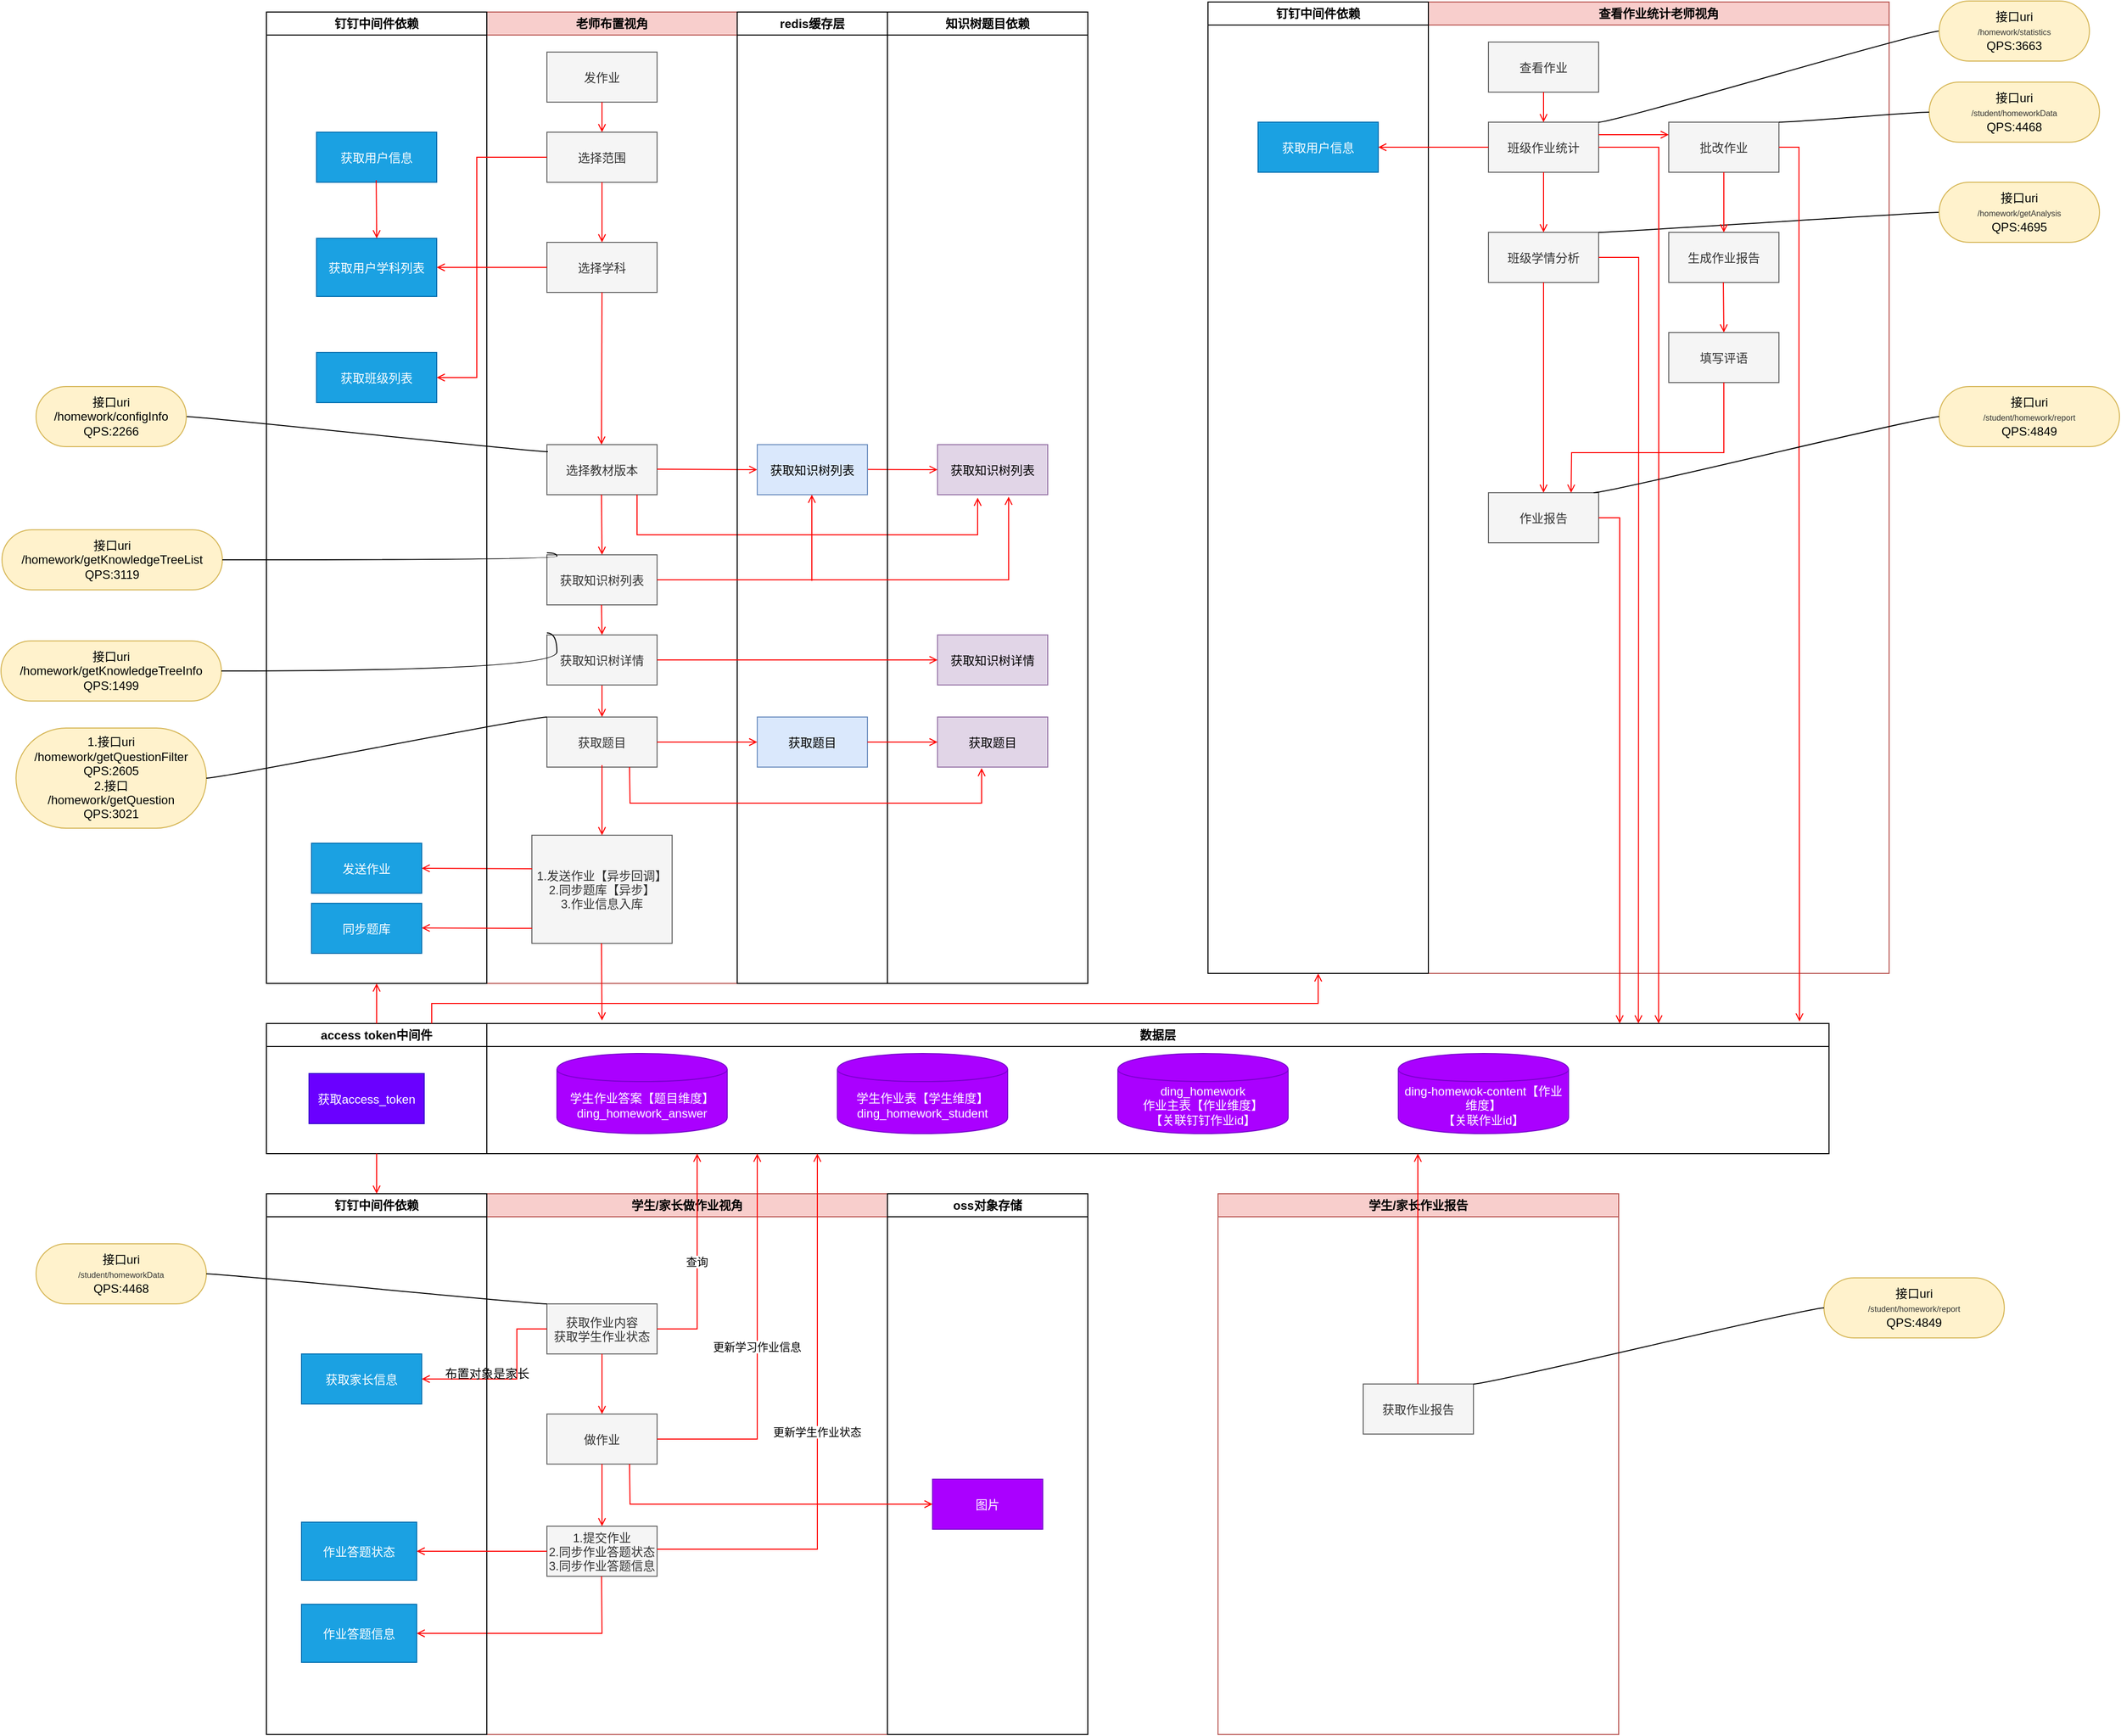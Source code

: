 <mxfile version="13.1.0" type="github">
  <diagram name="Page-1" id="e7e014a7-5840-1c2e-5031-d8a46d1fe8dd">
    <mxGraphModel dx="2403" dy="522" grid="1" gridSize="10" guides="1" tooltips="1" connect="1" arrows="1" fold="1" page="1" pageScale="1" pageWidth="1169" pageHeight="826" background="#ffffff" math="0" shadow="0">
      <root>
        <mxCell id="0" />
        <mxCell id="1" parent="0" />
        <mxCell id="2" value="老师布置视角" style="swimlane;whiteSpace=wrap;fillColor=#f8cecc;strokeColor=#b85450;" parent="1" vertex="1">
          <mxGeometry x="420" y="170" width="250" height="970" as="geometry">
            <mxRectangle x="630" y="128" width="80" height="23" as="alternateBounds" />
          </mxGeometry>
        </mxCell>
        <mxCell id="7" value="发作业" style="fillColor=#f5f5f5;strokeColor=#666666;fontColor=#333333;" parent="2" vertex="1">
          <mxGeometry x="60" y="40" width="110" height="50" as="geometry" />
        </mxCell>
        <mxCell id="8" value="选择范围" style="fillColor=#f5f5f5;strokeColor=#666666;fontColor=#333333;" parent="2" vertex="1">
          <mxGeometry x="60" y="120" width="110" height="50" as="geometry" />
        </mxCell>
        <mxCell id="9" value="" style="endArrow=open;strokeColor=#FF0000;endFill=1;rounded=0" parent="2" source="7" edge="1">
          <mxGeometry relative="1" as="geometry">
            <mxPoint x="115" y="120" as="targetPoint" />
          </mxGeometry>
        </mxCell>
        <mxCell id="10" value="选择学科" style="fillColor=#f5f5f5;strokeColor=#666666;fontColor=#333333;" parent="2" vertex="1">
          <mxGeometry x="60" y="230" width="110" height="50" as="geometry" />
        </mxCell>
        <mxCell id="11" value="" style="endArrow=open;strokeColor=#FF0000;endFill=1;rounded=0" parent="2" source="8" target="10" edge="1">
          <mxGeometry relative="1" as="geometry" />
        </mxCell>
        <mxCell id="TUafEwfIU1hCBpsNXQoA-45" value="选择教材版本" style="fillColor=#f5f5f5;strokeColor=#666666;fontColor=#333333;" parent="2" vertex="1">
          <mxGeometry x="60" y="432" width="110" height="50" as="geometry" />
        </mxCell>
        <mxCell id="TUafEwfIU1hCBpsNXQoA-59" value="" style="endArrow=open;strokeColor=#FF0000;endFill=1;rounded=0;entryX=0;entryY=0.5;entryDx=0;entryDy=0;" parent="2" target="TUafEwfIU1hCBpsNXQoA-81" edge="1">
          <mxGeometry relative="1" as="geometry">
            <mxPoint x="170" y="456.5" as="sourcePoint" />
            <mxPoint x="340" y="457" as="targetPoint" />
          </mxGeometry>
        </mxCell>
        <mxCell id="TUafEwfIU1hCBpsNXQoA-105" value="" style="endArrow=open;strokeColor=#FF0000;endFill=1;rounded=0;entryX=0.364;entryY=1.06;entryDx=0;entryDy=0;entryPerimeter=0;" parent="2" target="TUafEwfIU1hCBpsNXQoA-99" edge="1">
          <mxGeometry relative="1" as="geometry">
            <mxPoint x="150" y="482" as="sourcePoint" />
            <mxPoint x="710" y="522" as="targetPoint" />
            <Array as="points">
              <mxPoint x="150" y="522" />
              <mxPoint x="490" y="522" />
            </Array>
          </mxGeometry>
        </mxCell>
        <mxCell id="TUafEwfIU1hCBpsNXQoA-109" value="" style="endArrow=open;strokeColor=#FF0000;endFill=1;rounded=0;exitX=0.5;exitY=1;exitDx=0;exitDy=0;" parent="2" source="10" edge="1">
          <mxGeometry relative="1" as="geometry">
            <mxPoint x="115" y="380" as="sourcePoint" />
            <mxPoint x="114.5" y="432" as="targetPoint" />
          </mxGeometry>
        </mxCell>
        <mxCell id="TUafEwfIU1hCBpsNXQoA-111" value="" style="endArrow=open;strokeColor=#FF0000;endFill=1;rounded=0;entryX=0.5;entryY=0;entryDx=0;entryDy=0;" parent="2" target="TUafEwfIU1hCBpsNXQoA-112" edge="1">
          <mxGeometry relative="1" as="geometry">
            <mxPoint x="114.5" y="482" as="sourcePoint" />
            <mxPoint x="115" y="537" as="targetPoint" />
          </mxGeometry>
        </mxCell>
        <mxCell id="TUafEwfIU1hCBpsNXQoA-112" value="获取知识树列表" style="fillColor=#f5f5f5;strokeColor=#666666;fontColor=#333333;" parent="2" vertex="1">
          <mxGeometry x="60" y="542" width="110" height="50" as="geometry" />
        </mxCell>
        <mxCell id="TUafEwfIU1hCBpsNXQoA-115" value="" style="endArrow=open;strokeColor=#FF0000;endFill=1;rounded=0;entryX=0.5;entryY=0;entryDx=0;entryDy=0;exitX=0.5;exitY=1;exitDx=0;exitDy=0;" parent="2" source="TUafEwfIU1hCBpsNXQoA-137" target="TUafEwfIU1hCBpsNXQoA-116" edge="1">
          <mxGeometry relative="1" as="geometry">
            <mxPoint x="115" y="682" as="sourcePoint" />
            <mxPoint x="115" y="647" as="targetPoint" />
          </mxGeometry>
        </mxCell>
        <mxCell id="TUafEwfIU1hCBpsNXQoA-116" value="获取题目" style="fillColor=#f5f5f5;strokeColor=#666666;fontColor=#333333;" parent="2" vertex="1">
          <mxGeometry x="60" y="704" width="110" height="50" as="geometry" />
        </mxCell>
        <mxCell id="TUafEwfIU1hCBpsNXQoA-125" value="1.发送作业【异步回调】&#xa;2.同步题库【异步】&#xa;3.作业信息入库" style="fillColor=#f5f5f5;strokeColor=#666666;fontColor=#333333;" parent="2" vertex="1">
          <mxGeometry x="45" y="822" width="140" height="108" as="geometry" />
        </mxCell>
        <mxCell id="TUafEwfIU1hCBpsNXQoA-126" value="" style="endArrow=open;strokeColor=#FF0000;endFill=1;rounded=0;entryX=0.5;entryY=0;entryDx=0;entryDy=0;" parent="2" target="TUafEwfIU1hCBpsNXQoA-125" edge="1">
          <mxGeometry relative="1" as="geometry">
            <mxPoint x="115" y="752" as="sourcePoint" />
            <mxPoint x="115" y="762" as="targetPoint" />
          </mxGeometry>
        </mxCell>
        <mxCell id="TUafEwfIU1hCBpsNXQoA-137" value="获取知识树详情" style="fillColor=#f5f5f5;strokeColor=#666666;fontColor=#333333;" parent="2" vertex="1">
          <mxGeometry x="60" y="622" width="110" height="50" as="geometry" />
        </mxCell>
        <mxCell id="TUafEwfIU1hCBpsNXQoA-138" value="" style="endArrow=open;strokeColor=#FF0000;endFill=1;rounded=0;" parent="2" edge="1">
          <mxGeometry relative="1" as="geometry">
            <mxPoint x="114.5" y="592" as="sourcePoint" />
            <mxPoint x="115" y="622" as="targetPoint" />
          </mxGeometry>
        </mxCell>
        <mxCell id="TUafEwfIU1hCBpsNXQoA-155" value="" style="endArrow=open;strokeColor=#FF0000;endFill=1;rounded=0;" parent="2" edge="1">
          <mxGeometry relative="1" as="geometry">
            <mxPoint x="114.5" y="930" as="sourcePoint" />
            <mxPoint x="115" y="1007" as="targetPoint" />
          </mxGeometry>
        </mxCell>
        <mxCell id="TUafEwfIU1hCBpsNXQoA-52" value="知识树题目依赖" style="swimlane;whiteSpace=wrap" parent="1" vertex="1">
          <mxGeometry x="820" y="170" width="200" height="970" as="geometry" />
        </mxCell>
        <mxCell id="TUafEwfIU1hCBpsNXQoA-99" value="获取知识树列表" style="fillColor=#e1d5e7;strokeColor=#9673a6;" parent="TUafEwfIU1hCBpsNXQoA-52" vertex="1">
          <mxGeometry x="50" y="432" width="110" height="50" as="geometry" />
        </mxCell>
        <mxCell id="TUafEwfIU1hCBpsNXQoA-100" value="" style="endArrow=open;strokeColor=#FF0000;endFill=1;rounded=0" parent="TUafEwfIU1hCBpsNXQoA-52" edge="1">
          <mxGeometry relative="1" as="geometry">
            <mxPoint x="-80" y="456.5" as="sourcePoint" />
            <mxPoint x="50" y="457" as="targetPoint" />
          </mxGeometry>
        </mxCell>
        <mxCell id="TUafEwfIU1hCBpsNXQoA-120" value="获取题目" style="fillColor=#e1d5e7;strokeColor=#9673a6;" parent="TUafEwfIU1hCBpsNXQoA-52" vertex="1">
          <mxGeometry x="50" y="704" width="110" height="50" as="geometry" />
        </mxCell>
        <mxCell id="TUafEwfIU1hCBpsNXQoA-134" value="获取知识树详情" style="fillColor=#e1d5e7;strokeColor=#9673a6;" parent="TUafEwfIU1hCBpsNXQoA-52" vertex="1">
          <mxGeometry x="50" y="622" width="110" height="50" as="geometry" />
        </mxCell>
        <mxCell id="TUafEwfIU1hCBpsNXQoA-71" value="redis缓存层" style="swimlane;whiteSpace=wrap" parent="1" vertex="1">
          <mxGeometry x="670" y="170" width="150" height="970" as="geometry">
            <mxRectangle x="630" y="128" width="80" height="23" as="alternateBounds" />
          </mxGeometry>
        </mxCell>
        <mxCell id="TUafEwfIU1hCBpsNXQoA-81" value="获取知识树列表" style="fillColor=#dae8fc;strokeColor=#6c8ebf;" parent="TUafEwfIU1hCBpsNXQoA-71" vertex="1">
          <mxGeometry x="20" y="432" width="110" height="50" as="geometry" />
        </mxCell>
        <mxCell id="TUafEwfIU1hCBpsNXQoA-118" value="获取题目" style="fillColor=#dae8fc;strokeColor=#6c8ebf;" parent="TUafEwfIU1hCBpsNXQoA-71" vertex="1">
          <mxGeometry x="20" y="704" width="110" height="50" as="geometry" />
        </mxCell>
        <mxCell id="TUafEwfIU1hCBpsNXQoA-114" value="" style="endArrow=open;strokeColor=#FF0000;endFill=1;rounded=0;" parent="TUafEwfIU1hCBpsNXQoA-71" edge="1">
          <mxGeometry relative="1" as="geometry">
            <mxPoint x="74.5" y="568" as="sourcePoint" />
            <mxPoint x="74.5" y="482" as="targetPoint" />
          </mxGeometry>
        </mxCell>
        <mxCell id="TUafEwfIU1hCBpsNXQoA-160" value="" style="endArrow=open;strokeColor=#FF0000;endFill=1;rounded=0;exitX=1;exitY=0.5;exitDx=0;exitDy=0;" parent="TUafEwfIU1hCBpsNXQoA-71" source="TUafEwfIU1hCBpsNXQoA-118" edge="1">
          <mxGeometry relative="1" as="geometry">
            <mxPoint x="150" y="728.5" as="sourcePoint" />
            <mxPoint x="200" y="729" as="targetPoint" />
          </mxGeometry>
        </mxCell>
        <mxCell id="TUafEwfIU1hCBpsNXQoA-113" value="" style="endArrow=open;strokeColor=#FF0000;endFill=1;rounded=0;entryX=0.645;entryY=1.04;entryDx=0;entryDy=0;entryPerimeter=0;exitX=1;exitY=0.5;exitDx=0;exitDy=0;" parent="1" source="TUafEwfIU1hCBpsNXQoA-112" target="TUafEwfIU1hCBpsNXQoA-99" edge="1">
          <mxGeometry relative="1" as="geometry">
            <mxPoint x="590" y="714.5" as="sourcePoint" />
            <mxPoint x="1140" y="715" as="targetPoint" />
            <Array as="points">
              <mxPoint x="941" y="737" />
            </Array>
          </mxGeometry>
        </mxCell>
        <mxCell id="TUafEwfIU1hCBpsNXQoA-119" value="" style="endArrow=open;strokeColor=#FF0000;endFill=1;rounded=0;exitX=1;exitY=0.5;exitDx=0;exitDy=0;entryX=0;entryY=0.5;entryDx=0;entryDy=0;" parent="1" source="TUafEwfIU1hCBpsNXQoA-116" target="TUafEwfIU1hCBpsNXQoA-118" edge="1">
          <mxGeometry relative="1" as="geometry">
            <mxPoint x="544.5" y="832" as="sourcePoint" />
            <mxPoint x="690" y="907" as="targetPoint" />
          </mxGeometry>
        </mxCell>
        <mxCell id="TUafEwfIU1hCBpsNXQoA-124" value="" style="endArrow=open;strokeColor=#FF0000;endFill=1;rounded=0;entryX=0.4;entryY=1.02;entryDx=0;entryDy=0;exitX=0.75;exitY=1;exitDx=0;exitDy=0;entryPerimeter=0;" parent="1" source="TUafEwfIU1hCBpsNXQoA-116" target="TUafEwfIU1hCBpsNXQoA-120" edge="1">
          <mxGeometry relative="1" as="geometry">
            <mxPoint x="500" y="930" as="sourcePoint" />
            <mxPoint x="1110" y="932" as="targetPoint" />
            <Array as="points">
              <mxPoint x="563" y="960" />
              <mxPoint x="914" y="960" />
            </Array>
          </mxGeometry>
        </mxCell>
        <mxCell id="4" value="数据层" style="swimlane;whiteSpace=wrap" parent="1" vertex="1">
          <mxGeometry x="420" y="1180" width="1340" height="130" as="geometry" />
        </mxCell>
        <mxCell id="nnEo4khhv8blm6jzWifw-66" value="&lt;span style=&quot;color: rgb(255 , 255 , 255)&quot;&gt;学生作业答案【题目维度】&lt;/span&gt;&lt;br style=&quot;padding: 0px ; margin: 0px ; color: rgb(255 , 255 , 255)&quot;&gt;&lt;span style=&quot;color: rgb(255 , 255 , 255)&quot;&gt;ding_homework_answer&lt;/span&gt;" style="shape=cylinder;whiteSpace=wrap;html=1;boundedLbl=1;backgroundOutline=1;fillColor=#aa00ff;strokeColor=#7700CC;fontColor=#ffffff;" vertex="1" parent="4">
          <mxGeometry x="70" y="30" width="170" height="80" as="geometry" />
        </mxCell>
        <mxCell id="nnEo4khhv8blm6jzWifw-71" value="学生作业表【学生维度】&lt;br style=&quot;padding: 0px ; margin: 0px&quot;&gt;ding_homework_student" style="shape=cylinder;whiteSpace=wrap;html=1;boundedLbl=1;backgroundOutline=1;fillColor=#aa00ff;strokeColor=#7700CC;fontColor=#ffffff;" vertex="1" parent="4">
          <mxGeometry x="350" y="30" width="170" height="80" as="geometry" />
        </mxCell>
        <mxCell id="nnEo4khhv8blm6jzWifw-72" value="ding_homework&lt;br style=&quot;padding: 0px ; margin: 0px&quot;&gt;作业主表【作业维度】&lt;br style=&quot;padding: 0px ; margin: 0px&quot;&gt;【关联钉钉作业id】" style="shape=cylinder;whiteSpace=wrap;html=1;boundedLbl=1;backgroundOutline=1;fillColor=#aa00ff;strokeColor=#7700CC;fontColor=#ffffff;" vertex="1" parent="4">
          <mxGeometry x="630" y="30" width="170" height="80" as="geometry" />
        </mxCell>
        <mxCell id="nnEo4khhv8blm6jzWifw-73" value="ding-homewok-content【作业维度】&lt;br style=&quot;padding: 0px ; margin: 0px&quot;&gt;【关联作业id】" style="shape=cylinder;whiteSpace=wrap;html=1;boundedLbl=1;backgroundOutline=1;fillColor=#aa00ff;strokeColor=#7700CC;fontColor=#ffffff;" vertex="1" parent="4">
          <mxGeometry x="910" y="30" width="170" height="80" as="geometry" />
        </mxCell>
        <mxCell id="TUafEwfIU1hCBpsNXQoA-135" value="" style="endArrow=open;strokeColor=#FF0000;endFill=1;rounded=0;entryX=0;entryY=0.5;entryDx=0;entryDy=0;exitX=1;exitY=0.5;exitDx=0;exitDy=0;" parent="1" source="TUafEwfIU1hCBpsNXQoA-137" target="TUafEwfIU1hCBpsNXQoA-134" edge="1">
          <mxGeometry relative="1" as="geometry">
            <mxPoint x="600" y="825" as="sourcePoint" />
            <mxPoint x="710" y="825" as="targetPoint" />
          </mxGeometry>
        </mxCell>
        <mxCell id="TUafEwfIU1hCBpsNXQoA-175" value="" style="endArrow=open;strokeColor=#FF0000;endFill=1;rounded=0;exitX=0.002;exitY=0.31;exitDx=0;exitDy=0;exitPerimeter=0;" parent="1" source="TUafEwfIU1hCBpsNXQoA-125" edge="1">
          <mxGeometry relative="1" as="geometry">
            <mxPoint x="460" y="1030" as="sourcePoint" />
            <mxPoint x="355" y="1025" as="targetPoint" />
          </mxGeometry>
        </mxCell>
        <mxCell id="3" value="钉钉中间件依赖" style="swimlane;whiteSpace=wrap" parent="1" vertex="1">
          <mxGeometry x="200" y="170" width="220" height="970" as="geometry" />
        </mxCell>
        <mxCell id="16" value="获取用户信息" style="fillColor=#1ba1e2;strokeColor=#006EAF;fontColor=#ffffff;" parent="3" vertex="1">
          <mxGeometry x="50" y="120" width="120" height="50" as="geometry" />
        </mxCell>
        <mxCell id="TUafEwfIU1hCBpsNXQoA-128" value="发送作业" style="fillColor=#1ba1e2;strokeColor=#006EAF;fontColor=#ffffff;" parent="3" vertex="1">
          <mxGeometry x="45" y="830" width="110" height="50" as="geometry" />
        </mxCell>
        <mxCell id="TUafEwfIU1hCBpsNXQoA-130" value="同步题库" style="fillColor=#1ba1e2;strokeColor=#006EAF;fontColor=#ffffff;" parent="3" vertex="1">
          <mxGeometry x="45" y="890" width="110" height="50" as="geometry" />
        </mxCell>
        <mxCell id="TUafEwfIU1hCBpsNXQoA-169" value="获取用户学科列表" style="fillColor=#1ba1e2;strokeColor=#006EAF;fontColor=#ffffff;" parent="3" vertex="1">
          <mxGeometry x="50" y="226" width="120" height="58" as="geometry" />
        </mxCell>
        <mxCell id="TUafEwfIU1hCBpsNXQoA-172" value="" style="endArrow=open;strokeColor=#FF0000;endFill=1;rounded=0" parent="3" edge="1">
          <mxGeometry relative="1" as="geometry">
            <mxPoint x="109.581" y="168" as="sourcePoint" />
            <mxPoint x="110.08" y="226" as="targetPoint" />
          </mxGeometry>
        </mxCell>
        <mxCell id="TUafEwfIU1hCBpsNXQoA-258" value="" style="endArrow=open;strokeColor=#FF0000;endFill=1;rounded=0;exitX=0.002;exitY=0.31;exitDx=0;exitDy=0;exitPerimeter=0;" parent="3" edge="1">
          <mxGeometry relative="1" as="geometry">
            <mxPoint x="265.28" y="915.06" as="sourcePoint" />
            <mxPoint x="155" y="914.58" as="targetPoint" />
          </mxGeometry>
        </mxCell>
        <mxCell id="TUafEwfIU1hCBpsNXQoA-188" value="学生/家长做作业视角" style="swimlane;whiteSpace=wrap;fillColor=#f8cecc;strokeColor=#b85450;" parent="1" vertex="1">
          <mxGeometry x="420" y="1350" width="400" height="540" as="geometry">
            <mxRectangle x="630" y="128" width="80" height="23" as="alternateBounds" />
          </mxGeometry>
        </mxCell>
        <mxCell id="TUafEwfIU1hCBpsNXQoA-191" value="获取作业内容&#xa;获取学生作业状态" style="fillColor=#f5f5f5;strokeColor=#666666;fontColor=#333333;" parent="TUafEwfIU1hCBpsNXQoA-188" vertex="1">
          <mxGeometry x="60" y="110" width="110" height="50" as="geometry" />
        </mxCell>
        <mxCell id="TUafEwfIU1hCBpsNXQoA-192" value="做作业" style="fillColor=#f5f5f5;strokeColor=#666666;fontColor=#333333;" parent="TUafEwfIU1hCBpsNXQoA-188" vertex="1">
          <mxGeometry x="60" y="220" width="110" height="50" as="geometry" />
        </mxCell>
        <mxCell id="TUafEwfIU1hCBpsNXQoA-193" value="" style="endArrow=open;strokeColor=#FF0000;endFill=1;rounded=0" parent="TUafEwfIU1hCBpsNXQoA-188" source="TUafEwfIU1hCBpsNXQoA-191" target="TUafEwfIU1hCBpsNXQoA-192" edge="1">
          <mxGeometry relative="1" as="geometry" />
        </mxCell>
        <mxCell id="TUafEwfIU1hCBpsNXQoA-194" value="1.提交作业&#xa;2.同步作业答题状态&#xa;3.同步作业答题信息" style="fillColor=#f5f5f5;strokeColor=#666666;fontColor=#333333;" parent="TUafEwfIU1hCBpsNXQoA-188" vertex="1">
          <mxGeometry x="60" y="332" width="110" height="50" as="geometry" />
        </mxCell>
        <mxCell id="TUafEwfIU1hCBpsNXQoA-195" value="" style="endArrow=open;strokeColor=#FF0000;endFill=1;rounded=0" parent="TUafEwfIU1hCBpsNXQoA-188" source="TUafEwfIU1hCBpsNXQoA-192" target="TUafEwfIU1hCBpsNXQoA-194" edge="1">
          <mxGeometry relative="1" as="geometry" />
        </mxCell>
        <mxCell id="TUafEwfIU1hCBpsNXQoA-242" value="查询" style="endArrow=open;strokeColor=#FF0000;endFill=1;rounded=0;exitX=1;exitY=0.5;exitDx=0;exitDy=0;" parent="TUafEwfIU1hCBpsNXQoA-188" source="TUafEwfIU1hCBpsNXQoA-191" edge="1">
          <mxGeometry relative="1" as="geometry">
            <mxPoint x="170" y="244.5" as="sourcePoint" />
            <mxPoint x="210" y="-40" as="targetPoint" />
            <Array as="points">
              <mxPoint x="210" y="135" />
            </Array>
          </mxGeometry>
        </mxCell>
        <mxCell id="TUafEwfIU1hCBpsNXQoA-245" value="更新学习作业信息" style="endArrow=open;strokeColor=#FF0000;endFill=1;rounded=0;exitX=1;exitY=0.5;exitDx=0;exitDy=0;" parent="TUafEwfIU1hCBpsNXQoA-188" edge="1">
          <mxGeometry relative="1" as="geometry">
            <mxPoint x="170" y="245" as="sourcePoint" />
            <mxPoint x="270" y="-40" as="targetPoint" />
            <Array as="points">
              <mxPoint x="270" y="245" />
            </Array>
          </mxGeometry>
        </mxCell>
        <mxCell id="TUafEwfIU1hCBpsNXQoA-246" value="更新学生作业状态" style="endArrow=open;strokeColor=#FF0000;endFill=1;rounded=0;exitX=1;exitY=0.5;exitDx=0;exitDy=0;" parent="TUafEwfIU1hCBpsNXQoA-188" edge="1">
          <mxGeometry relative="1" as="geometry">
            <mxPoint x="170" y="355" as="sourcePoint" />
            <mxPoint x="330" y="-40" as="targetPoint" />
            <Array as="points">
              <mxPoint x="330" y="355" />
            </Array>
          </mxGeometry>
        </mxCell>
        <mxCell id="TUafEwfIU1hCBpsNXQoA-252" value="" style="endArrow=open;strokeColor=#FF0000;endFill=1;rounded=0;entryX=1;entryY=0.5;entryDx=0;entryDy=0;" parent="TUafEwfIU1hCBpsNXQoA-188" target="TUafEwfIU1hCBpsNXQoA-251" edge="1">
          <mxGeometry relative="1" as="geometry">
            <mxPoint x="114.58" y="382" as="sourcePoint" />
            <mxPoint x="114.58" y="444" as="targetPoint" />
            <Array as="points">
              <mxPoint x="115" y="439" />
            </Array>
          </mxGeometry>
        </mxCell>
        <mxCell id="TUafEwfIU1hCBpsNXQoA-209" value="oss对象存储" style="swimlane;whiteSpace=wrap" parent="1" vertex="1">
          <mxGeometry x="820" y="1350" width="200" height="540" as="geometry" />
        </mxCell>
        <mxCell id="TUafEwfIU1hCBpsNXQoA-247" value="图片" style="fillColor=#aa00ff;strokeColor=#7700CC;fontColor=#ffffff;" parent="TUafEwfIU1hCBpsNXQoA-209" vertex="1">
          <mxGeometry x="45" y="285" width="110" height="50" as="geometry" />
        </mxCell>
        <mxCell id="TUafEwfIU1hCBpsNXQoA-219" value="access token中间件" style="swimlane;whiteSpace=wrap" parent="1" vertex="1">
          <mxGeometry x="200" y="1180" width="220" height="130" as="geometry">
            <mxRectangle x="630" y="128" width="80" height="23" as="alternateBounds" />
          </mxGeometry>
        </mxCell>
        <mxCell id="TUafEwfIU1hCBpsNXQoA-238" value="获取access_token" style="fillColor=#6a00ff;strokeColor=#3700CC;fontColor=#ffffff;" parent="TUafEwfIU1hCBpsNXQoA-219" vertex="1">
          <mxGeometry x="42.5" y="50" width="115" height="50" as="geometry" />
        </mxCell>
        <mxCell id="TUafEwfIU1hCBpsNXQoA-227" value="钉钉中间件依赖" style="swimlane;whiteSpace=wrap" parent="1" vertex="1">
          <mxGeometry x="200" y="1350" width="220" height="540" as="geometry" />
        </mxCell>
        <mxCell id="TUafEwfIU1hCBpsNXQoA-229" value="获取家长信息" style="fillColor=#1ba1e2;strokeColor=#006EAF;fontColor=#ffffff;" parent="TUafEwfIU1hCBpsNXQoA-227" vertex="1">
          <mxGeometry x="35" y="160" width="120" height="50" as="geometry" />
        </mxCell>
        <mxCell id="TUafEwfIU1hCBpsNXQoA-234" value="作业答题状态" style="fillColor=#1ba1e2;strokeColor=#006EAF;fontColor=#ffffff;" parent="TUafEwfIU1hCBpsNXQoA-227" vertex="1">
          <mxGeometry x="35" y="328" width="115" height="58" as="geometry" />
        </mxCell>
        <mxCell id="TUafEwfIU1hCBpsNXQoA-251" value="作业答题信息" style="fillColor=#1ba1e2;strokeColor=#006EAF;fontColor=#ffffff;" parent="TUafEwfIU1hCBpsNXQoA-227" vertex="1">
          <mxGeometry x="35" y="410" width="115" height="58" as="geometry" />
        </mxCell>
        <mxCell id="TUafEwfIU1hCBpsNXQoA-243" value="" style="endArrow=open;strokeColor=#FF0000;endFill=1;rounded=0;entryX=1;entryY=0.5;entryDx=0;entryDy=0;exitX=0;exitY=0.5;exitDx=0;exitDy=0;" parent="1" source="TUafEwfIU1hCBpsNXQoA-191" target="TUafEwfIU1hCBpsNXQoA-229" edge="1">
          <mxGeometry relative="1" as="geometry">
            <mxPoint x="450" y="1490" as="sourcePoint" />
            <mxPoint x="255" y="1640" as="targetPoint" />
            <Array as="points">
              <mxPoint x="450" y="1485" />
              <mxPoint x="450" y="1535" />
              <mxPoint x="380" y="1535" />
            </Array>
          </mxGeometry>
        </mxCell>
        <mxCell id="TUafEwfIU1hCBpsNXQoA-248" value="" style="endArrow=open;strokeColor=#FF0000;endFill=1;rounded=0;entryX=0;entryY=0.5;entryDx=0;entryDy=0;exitX=0.75;exitY=1;exitDx=0;exitDy=0;" parent="1" source="TUafEwfIU1hCBpsNXQoA-192" target="TUafEwfIU1hCBpsNXQoA-247" edge="1">
          <mxGeometry relative="1" as="geometry">
            <mxPoint x="590" y="1650" as="sourcePoint" />
            <mxPoint x="545" y="1580" as="targetPoint" />
            <Array as="points">
              <mxPoint x="563" y="1660" />
            </Array>
          </mxGeometry>
        </mxCell>
        <mxCell id="TUafEwfIU1hCBpsNXQoA-250" value="" style="endArrow=open;strokeColor=#FF0000;endFill=1;rounded=0;exitX=0;exitY=0.5;exitDx=0;exitDy=0;entryX=1;entryY=0.5;entryDx=0;entryDy=0;" parent="1" source="TUafEwfIU1hCBpsNXQoA-194" target="TUafEwfIU1hCBpsNXQoA-234" edge="1">
          <mxGeometry relative="1" as="geometry">
            <mxPoint x="545" y="1630" as="sourcePoint" />
            <mxPoint x="330" y="1707" as="targetPoint" />
          </mxGeometry>
        </mxCell>
        <mxCell id="TUafEwfIU1hCBpsNXQoA-244" value="布置对象是家长" style="text;html=1;align=center;verticalAlign=middle;resizable=0;points=[];autosize=1;" parent="1" vertex="1">
          <mxGeometry x="370" y="1520" width="100" height="20" as="geometry" />
        </mxCell>
        <mxCell id="TUafEwfIU1hCBpsNXQoA-257" value="" style="endArrow=open;strokeColor=#FF0000;endFill=1;rounded=0;exitX=0;exitY=0.5;exitDx=0;exitDy=0;entryX=1;entryY=0.5;entryDx=0;entryDy=0;" parent="1" source="10" target="TUafEwfIU1hCBpsNXQoA-169" edge="1">
          <mxGeometry relative="1" as="geometry">
            <mxPoint x="304.501" y="450" as="sourcePoint" />
            <mxPoint x="305" y="508" as="targetPoint" />
          </mxGeometry>
        </mxCell>
        <mxCell id="TUafEwfIU1hCBpsNXQoA-259" value="" style="endArrow=open;strokeColor=#FF0000;endFill=1;rounded=0;entryX=0.5;entryY=1;entryDx=0;entryDy=0;exitX=0.5;exitY=0;exitDx=0;exitDy=0;" parent="1" source="TUafEwfIU1hCBpsNXQoA-219" target="3" edge="1">
          <mxGeometry relative="1" as="geometry">
            <mxPoint x="295" y="1120" as="sourcePoint" />
            <mxPoint x="305" y="1290.0" as="targetPoint" />
            <Array as="points" />
          </mxGeometry>
        </mxCell>
        <mxCell id="TUafEwfIU1hCBpsNXQoA-240" value="" style="endArrow=open;strokeColor=#FF0000;endFill=1;rounded=0;entryX=0.5;entryY=0;entryDx=0;entryDy=0;exitX=0.5;exitY=1;exitDx=0;exitDy=0;" parent="1" source="TUafEwfIU1hCBpsNXQoA-219" target="TUafEwfIU1hCBpsNXQoA-227" edge="1">
          <mxGeometry relative="1" as="geometry">
            <mxPoint x="296" y="1310" as="sourcePoint" />
            <mxPoint x="294.58" y="1500" as="targetPoint" />
            <Array as="points" />
          </mxGeometry>
        </mxCell>
        <mxCell id="TUafEwfIU1hCBpsNXQoA-262" value="获取班级列表" style="fillColor=#1ba1e2;strokeColor=#006EAF;fontColor=#ffffff;" parent="1" vertex="1">
          <mxGeometry x="250" y="510" width="120" height="50" as="geometry" />
        </mxCell>
        <mxCell id="TUafEwfIU1hCBpsNXQoA-187" value="" style="endArrow=open;strokeColor=#FF0000;endFill=1;rounded=0;exitX=0;exitY=0.5;exitDx=0;exitDy=0;entryX=1;entryY=0.5;entryDx=0;entryDy=0;" parent="1" source="8" target="TUafEwfIU1hCBpsNXQoA-262" edge="1">
          <mxGeometry relative="1" as="geometry">
            <mxPoint x="470" y="590" as="sourcePoint" />
            <mxPoint x="295" y="620" as="targetPoint" />
            <Array as="points">
              <mxPoint x="410" y="315" />
              <mxPoint x="410" y="535" />
            </Array>
          </mxGeometry>
        </mxCell>
        <mxCell id="TUafEwfIU1hCBpsNXQoA-271" value="查看作业统计老师视角" style="swimlane;whiteSpace=wrap;fillColor=#f8cecc;strokeColor=#b85450;" parent="1" vertex="1">
          <mxGeometry x="1360" y="160" width="460" height="970" as="geometry">
            <mxRectangle x="630" y="128" width="80" height="23" as="alternateBounds" />
          </mxGeometry>
        </mxCell>
        <mxCell id="TUafEwfIU1hCBpsNXQoA-272" value="查看作业" style="fillColor=#f5f5f5;strokeColor=#666666;fontColor=#333333;" parent="TUafEwfIU1hCBpsNXQoA-271" vertex="1">
          <mxGeometry x="60" y="40" width="110" height="50" as="geometry" />
        </mxCell>
        <mxCell id="TUafEwfIU1hCBpsNXQoA-273" value="班级作业统计" style="fillColor=#f5f5f5;strokeColor=#666666;fontColor=#333333;" parent="TUafEwfIU1hCBpsNXQoA-271" vertex="1">
          <mxGeometry x="60" y="120" width="110" height="50" as="geometry" />
        </mxCell>
        <mxCell id="TUafEwfIU1hCBpsNXQoA-274" value="" style="endArrow=open;strokeColor=#FF0000;endFill=1;rounded=0" parent="TUafEwfIU1hCBpsNXQoA-271" source="TUafEwfIU1hCBpsNXQoA-272" edge="1">
          <mxGeometry relative="1" as="geometry">
            <mxPoint x="115" y="120" as="targetPoint" />
          </mxGeometry>
        </mxCell>
        <mxCell id="TUafEwfIU1hCBpsNXQoA-275" value="班级学情分析" style="fillColor=#f5f5f5;strokeColor=#666666;fontColor=#333333;" parent="TUafEwfIU1hCBpsNXQoA-271" vertex="1">
          <mxGeometry x="60" y="230" width="110" height="50" as="geometry" />
        </mxCell>
        <mxCell id="TUafEwfIU1hCBpsNXQoA-276" value="" style="endArrow=open;strokeColor=#FF0000;endFill=1;rounded=0" parent="TUafEwfIU1hCBpsNXQoA-271" source="TUafEwfIU1hCBpsNXQoA-273" target="TUafEwfIU1hCBpsNXQoA-275" edge="1">
          <mxGeometry relative="1" as="geometry" />
        </mxCell>
        <mxCell id="TUafEwfIU1hCBpsNXQoA-277" value="作业报告" style="fillColor=#f5f5f5;strokeColor=#666666;fontColor=#333333;" parent="TUafEwfIU1hCBpsNXQoA-271" vertex="1">
          <mxGeometry x="60" y="490" width="110" height="50" as="geometry" />
        </mxCell>
        <mxCell id="TUafEwfIU1hCBpsNXQoA-278" value="" style="endArrow=open;strokeColor=#FF0000;endFill=1;rounded=0;exitX=1;exitY=0.5;exitDx=0;exitDy=0;" parent="TUafEwfIU1hCBpsNXQoA-271" edge="1" source="TUafEwfIU1hCBpsNXQoA-277">
          <mxGeometry relative="1" as="geometry">
            <mxPoint x="170" y="456.5" as="sourcePoint" />
            <mxPoint x="191" y="1020" as="targetPoint" />
            <Array as="points">
              <mxPoint x="191" y="515" />
            </Array>
          </mxGeometry>
        </mxCell>
        <mxCell id="TUafEwfIU1hCBpsNXQoA-280" value="" style="endArrow=open;strokeColor=#FF0000;endFill=1;rounded=0;exitX=0.5;exitY=1;exitDx=0;exitDy=0;entryX=0.5;entryY=0;entryDx=0;entryDy=0;" parent="TUafEwfIU1hCBpsNXQoA-271" source="TUafEwfIU1hCBpsNXQoA-275" edge="1" target="TUafEwfIU1hCBpsNXQoA-277">
          <mxGeometry relative="1" as="geometry">
            <mxPoint x="115" y="380" as="sourcePoint" />
            <mxPoint x="114.5" y="432" as="targetPoint" />
          </mxGeometry>
        </mxCell>
        <mxCell id="nnEo4khhv8blm6jzWifw-33" value="生成作业报告" style="fillColor=#f5f5f5;strokeColor=#666666;fontColor=#333333;" vertex="1" parent="TUafEwfIU1hCBpsNXQoA-271">
          <mxGeometry x="240" y="230" width="110" height="50" as="geometry" />
        </mxCell>
        <mxCell id="nnEo4khhv8blm6jzWifw-36" value="填写评语" style="fillColor=#f5f5f5;strokeColor=#666666;fontColor=#333333;" vertex="1" parent="TUafEwfIU1hCBpsNXQoA-271">
          <mxGeometry x="240" y="330" width="110" height="50" as="geometry" />
        </mxCell>
        <mxCell id="nnEo4khhv8blm6jzWifw-37" value="" style="endArrow=open;strokeColor=#FF0000;endFill=1;rounded=0;exitX=0.5;exitY=1;exitDx=0;exitDy=0;" edge="1" parent="TUafEwfIU1hCBpsNXQoA-271">
          <mxGeometry relative="1" as="geometry">
            <mxPoint x="294.5" y="280" as="sourcePoint" />
            <mxPoint x="295" y="330" as="targetPoint" />
          </mxGeometry>
        </mxCell>
        <mxCell id="nnEo4khhv8blm6jzWifw-51" value="" style="endArrow=open;strokeColor=#FF0000;endFill=1;rounded=0;entryX=0.75;entryY=0;entryDx=0;entryDy=0;exitX=0.5;exitY=1;exitDx=0;exitDy=0;" edge="1" parent="TUafEwfIU1hCBpsNXQoA-271" source="nnEo4khhv8blm6jzWifw-36" target="TUafEwfIU1hCBpsNXQoA-277">
          <mxGeometry relative="1" as="geometry">
            <mxPoint x="290" y="440" as="sourcePoint" />
            <mxPoint x="125" y="500" as="targetPoint" />
            <Array as="points">
              <mxPoint x="295" y="450" />
              <mxPoint x="143" y="450" />
            </Array>
          </mxGeometry>
        </mxCell>
        <mxCell id="nnEo4khhv8blm6jzWifw-53" value="" style="edgeStyle=entityRelationEdgeStyle;startArrow=none;endArrow=none;segment=10;curved=1;" edge="1" target="nnEo4khhv8blm6jzWifw-52" parent="TUafEwfIU1hCBpsNXQoA-271">
          <mxGeometry relative="1" as="geometry">
            <mxPoint x="170" y="120" as="sourcePoint" />
          </mxGeometry>
        </mxCell>
        <mxCell id="nnEo4khhv8blm6jzWifw-55" value="" style="edgeStyle=entityRelationEdgeStyle;startArrow=none;endArrow=none;segment=10;curved=1;" edge="1" target="nnEo4khhv8blm6jzWifw-54" parent="TUafEwfIU1hCBpsNXQoA-271">
          <mxGeometry relative="1" as="geometry">
            <mxPoint x="170" y="230" as="sourcePoint" />
          </mxGeometry>
        </mxCell>
        <mxCell id="TUafEwfIU1hCBpsNXQoA-307" value="钉钉中间件依赖" style="swimlane;whiteSpace=wrap" parent="1" vertex="1">
          <mxGeometry x="1140" y="160" width="220" height="970" as="geometry" />
        </mxCell>
        <mxCell id="TUafEwfIU1hCBpsNXQoA-308" value="获取用户信息" style="fillColor=#1ba1e2;strokeColor=#006EAF;fontColor=#ffffff;" parent="TUafEwfIU1hCBpsNXQoA-307" vertex="1">
          <mxGeometry x="50" y="120" width="120" height="50" as="geometry" />
        </mxCell>
        <mxCell id="TUafEwfIU1hCBpsNXQoA-314" value="学生/家长作业报告" style="swimlane;whiteSpace=wrap;fillColor=#f8cecc;strokeColor=#b85450;" parent="1" vertex="1">
          <mxGeometry x="1150" y="1350" width="400" height="540" as="geometry">
            <mxRectangle x="630" y="128" width="80" height="23" as="alternateBounds" />
          </mxGeometry>
        </mxCell>
        <mxCell id="TUafEwfIU1hCBpsNXQoA-318" value="获取作业报告" style="fillColor=#f5f5f5;strokeColor=#666666;fontColor=#333333;" parent="TUafEwfIU1hCBpsNXQoA-314" vertex="1">
          <mxGeometry x="145" y="190" width="110" height="50" as="geometry" />
        </mxCell>
        <mxCell id="TUafEwfIU1hCBpsNXQoA-323" value="" style="endArrow=open;strokeColor=#FF0000;endFill=1;rounded=0;" parent="TUafEwfIU1hCBpsNXQoA-314" edge="1">
          <mxGeometry relative="1" as="geometry">
            <mxPoint x="199.5" y="190" as="sourcePoint" />
            <mxPoint x="199.5" y="-40" as="targetPoint" />
            <Array as="points">
              <mxPoint x="199.5" y="150" />
              <mxPoint x="199.5" y="180" />
            </Array>
          </mxGeometry>
        </mxCell>
        <mxCell id="TUafEwfIU1hCBpsNXQoA-340" value="" style="endArrow=open;strokeColor=#FF0000;endFill=1;rounded=0;entryX=0.5;entryY=1;entryDx=0;entryDy=0;exitX=0.75;exitY=0;exitDx=0;exitDy=0;" parent="1" source="TUafEwfIU1hCBpsNXQoA-219" target="TUafEwfIU1hCBpsNXQoA-307" edge="1">
          <mxGeometry relative="1" as="geometry">
            <mxPoint x="1250.0" y="1170" as="sourcePoint" />
            <mxPoint x="1245" y="1280.0" as="targetPoint" />
            <Array as="points">
              <mxPoint x="365" y="1160" />
              <mxPoint x="1030" y="1160" />
              <mxPoint x="1250" y="1160" />
            </Array>
          </mxGeometry>
        </mxCell>
        <mxCell id="nnEo4khhv8blm6jzWifw-17" value="" style="edgeStyle=entityRelationEdgeStyle;startArrow=none;endArrow=none;segment=10;curved=1;exitX=0.009;exitY=0.14;exitDx=0;exitDy=0;exitPerimeter=0;" edge="1" target="nnEo4khhv8blm6jzWifw-16" parent="1" source="TUafEwfIU1hCBpsNXQoA-45">
          <mxGeometry relative="1" as="geometry">
            <mxPoint x="290" y="630" as="sourcePoint" />
          </mxGeometry>
        </mxCell>
        <mxCell id="nnEo4khhv8blm6jzWifw-16" value="接口uri&lt;br&gt;/homework/configInfo&lt;br&gt;QPS:2266" style="whiteSpace=wrap;html=1;rounded=1;arcSize=50;align=center;verticalAlign=middle;strokeWidth=1;autosize=1;spacing=4;treeFolding=1;treeMoving=1;newEdgeStyle={&quot;edgeStyle&quot;:&quot;entityRelationEdgeStyle&quot;,&quot;startArrow&quot;:&quot;none&quot;,&quot;endArrow&quot;:&quot;none&quot;,&quot;segment&quot;:10,&quot;curved&quot;:1};fillColor=#fff2cc;strokeColor=#d6b656;" vertex="1" parent="1">
          <mxGeometry x="-30" y="544" width="150" height="60" as="geometry" />
        </mxCell>
        <mxCell id="nnEo4khhv8blm6jzWifw-21" value="接口uri&lt;br&gt;/homework/getKnowledgeTreeList&lt;br&gt;QPS:3119" style="whiteSpace=wrap;html=1;rounded=1;arcSize=50;align=center;verticalAlign=middle;strokeWidth=1;autosize=1;spacing=4;treeFolding=1;treeMoving=1;newEdgeStyle={&quot;edgeStyle&quot;:&quot;entityRelationEdgeStyle&quot;,&quot;startArrow&quot;:&quot;none&quot;,&quot;endArrow&quot;:&quot;none&quot;,&quot;segment&quot;:10,&quot;curved&quot;:1};fillColor=#fff2cc;strokeColor=#d6b656;" vertex="1" parent="1">
          <mxGeometry x="-64" y="687" width="220" height="60" as="geometry" />
        </mxCell>
        <mxCell id="nnEo4khhv8blm6jzWifw-22" value="" style="edgeStyle=entityRelationEdgeStyle;startArrow=none;endArrow=none;segment=10;curved=1;" edge="1" target="nnEo4khhv8blm6jzWifw-21" parent="1">
          <mxGeometry relative="1" as="geometry">
            <mxPoint x="480" y="710" as="sourcePoint" />
          </mxGeometry>
        </mxCell>
        <mxCell id="nnEo4khhv8blm6jzWifw-23" value="接口uri&lt;br&gt;/homework/getKnowledgeTreeInfo&lt;br&gt;QPS:1499" style="whiteSpace=wrap;html=1;rounded=1;arcSize=50;align=center;verticalAlign=middle;strokeWidth=1;autosize=1;spacing=4;treeFolding=1;treeMoving=1;newEdgeStyle={&quot;edgeStyle&quot;:&quot;entityRelationEdgeStyle&quot;,&quot;startArrow&quot;:&quot;none&quot;,&quot;endArrow&quot;:&quot;none&quot;,&quot;segment&quot;:10,&quot;curved&quot;:1};fillColor=#fff2cc;strokeColor=#d6b656;" vertex="1" parent="1">
          <mxGeometry x="-65" y="798" width="220" height="60" as="geometry" />
        </mxCell>
        <mxCell id="nnEo4khhv8blm6jzWifw-24" value="" style="edgeStyle=entityRelationEdgeStyle;startArrow=none;endArrow=none;segment=10;curved=1;" edge="1" target="nnEo4khhv8blm6jzWifw-23" parent="1">
          <mxGeometry relative="1" as="geometry">
            <mxPoint x="480" y="790" as="sourcePoint" />
          </mxGeometry>
        </mxCell>
        <mxCell id="nnEo4khhv8blm6jzWifw-26" value="1.接口uri&lt;br&gt;/homework/getQuestionFilter&lt;br&gt;QPS:2605&lt;br&gt;2.接口&lt;br&gt;/homework/getQuestion&lt;br&gt;QPS:3021" style="whiteSpace=wrap;html=1;rounded=1;arcSize=50;align=center;verticalAlign=middle;strokeWidth=1;autosize=1;spacing=4;treeFolding=1;treeMoving=1;newEdgeStyle={&quot;edgeStyle&quot;:&quot;entityRelationEdgeStyle&quot;,&quot;startArrow&quot;:&quot;none&quot;,&quot;endArrow&quot;:&quot;none&quot;,&quot;segment&quot;:10,&quot;curved&quot;:1};fillColor=#fff2cc;strokeColor=#d6b656;" vertex="1" parent="1">
          <mxGeometry x="-50" y="885" width="190" height="100" as="geometry" />
        </mxCell>
        <mxCell id="nnEo4khhv8blm6jzWifw-27" value="" style="edgeStyle=entityRelationEdgeStyle;startArrow=none;endArrow=none;segment=10;curved=1;exitX=0;exitY=0;exitDx=0;exitDy=0;" edge="1" target="nnEo4khhv8blm6jzWifw-26" parent="1" source="TUafEwfIU1hCBpsNXQoA-116">
          <mxGeometry relative="1" as="geometry">
            <mxPoint x="480" y="870" as="sourcePoint" />
          </mxGeometry>
        </mxCell>
        <mxCell id="nnEo4khhv8blm6jzWifw-30" value="" style="endArrow=open;strokeColor=#FF0000;endFill=1;rounded=0;entryX=0.858;entryY=0;entryDx=0;entryDy=0;entryPerimeter=0;exitX=1;exitY=0.5;exitDx=0;exitDy=0;" edge="1" parent="1" source="TUafEwfIU1hCBpsNXQoA-275" target="4">
          <mxGeometry relative="1" as="geometry">
            <mxPoint x="1540" y="313" as="sourcePoint" />
            <mxPoint x="1600.4" y="1190" as="targetPoint" />
            <Array as="points">
              <mxPoint x="1570" y="415" />
              <mxPoint x="1570" y="540" />
            </Array>
          </mxGeometry>
        </mxCell>
        <mxCell id="nnEo4khhv8blm6jzWifw-29" value="" style="endArrow=open;strokeColor=#FF0000;endFill=1;rounded=0;entryX=0.873;entryY=0;entryDx=0;entryDy=0;entryPerimeter=0;exitX=1;exitY=0.5;exitDx=0;exitDy=0;" edge="1" parent="1" source="TUafEwfIU1hCBpsNXQoA-273" target="4">
          <mxGeometry relative="1" as="geometry">
            <mxPoint x="1640" y="310" as="sourcePoint" />
            <mxPoint x="1690" y="800" as="targetPoint" />
            <Array as="points">
              <mxPoint x="1590" y="305" />
              <mxPoint x="1590" y="530" />
            </Array>
          </mxGeometry>
        </mxCell>
        <mxCell id="nnEo4khhv8blm6jzWifw-31" value="批改作业" style="fillColor=#f5f5f5;strokeColor=#666666;fontColor=#333333;" vertex="1" parent="1">
          <mxGeometry x="1600" y="280" width="110" height="50" as="geometry" />
        </mxCell>
        <mxCell id="nnEo4khhv8blm6jzWifw-32" value="" style="endArrow=open;strokeColor=#FF0000;endFill=1;rounded=0;entryX=0;entryY=0.25;entryDx=0;entryDy=0;exitX=1;exitY=0.25;exitDx=0;exitDy=0;" edge="1" parent="1" source="TUafEwfIU1hCBpsNXQoA-273" target="nnEo4khhv8blm6jzWifw-31">
          <mxGeometry relative="1" as="geometry">
            <mxPoint x="1549.501" y="222" as="sourcePoint" />
            <mxPoint x="1550" y="280" as="targetPoint" />
          </mxGeometry>
        </mxCell>
        <mxCell id="nnEo4khhv8blm6jzWifw-34" value="" style="endArrow=open;strokeColor=#FF0000;endFill=1;rounded=0;entryX=0.5;entryY=0;entryDx=0;entryDy=0;exitX=0.5;exitY=1;exitDx=0;exitDy=0;" edge="1" parent="1" source="nnEo4khhv8blm6jzWifw-31" target="nnEo4khhv8blm6jzWifw-33">
          <mxGeometry relative="1" as="geometry">
            <mxPoint x="1710" y="304.5" as="sourcePoint" />
            <mxPoint x="1780" y="304.5" as="targetPoint" />
          </mxGeometry>
        </mxCell>
        <mxCell id="nnEo4khhv8blm6jzWifw-35" value="" style="endArrow=open;strokeColor=#FF0000;endFill=1;rounded=0;entryX=0.978;entryY=-0.015;entryDx=0;entryDy=0;entryPerimeter=0;exitX=1;exitY=0.5;exitDx=0;exitDy=0;" edge="1" parent="1" source="nnEo4khhv8blm6jzWifw-31" target="4">
          <mxGeometry relative="1" as="geometry">
            <mxPoint x="1540" y="315" as="sourcePoint" />
            <mxPoint x="1599.82" y="1190" as="targetPoint" />
            <Array as="points">
              <mxPoint x="1730" y="305" />
              <mxPoint x="1730" y="540" />
            </Array>
          </mxGeometry>
        </mxCell>
        <mxCell id="nnEo4khhv8blm6jzWifw-52" value="接口uri&lt;br&gt;&lt;span style=&quot;font-size: 6.09pt ; color: rgb(51 , 51 , 51)&quot;&gt;/homework/&lt;/span&gt;&lt;span style=&quot;font-size: 6.09pt ; color: rgb(51 , 51 , 51)&quot;&gt;statistics&lt;/span&gt;&lt;br&gt;QPS:3663" style="whiteSpace=wrap;html=1;rounded=1;arcSize=50;align=center;verticalAlign=middle;strokeWidth=1;autosize=1;spacing=4;treeFolding=1;treeMoving=1;newEdgeStyle={&quot;edgeStyle&quot;:&quot;entityRelationEdgeStyle&quot;,&quot;startArrow&quot;:&quot;none&quot;,&quot;endArrow&quot;:&quot;none&quot;,&quot;segment&quot;:10,&quot;curved&quot;:1};fillColor=#fff2cc;strokeColor=#d6b656;" vertex="1" parent="1">
          <mxGeometry x="1870" y="159" width="150" height="60" as="geometry" />
        </mxCell>
        <mxCell id="nnEo4khhv8blm6jzWifw-56" value="接口uri&lt;br&gt;&lt;div&gt;&lt;span style=&quot;font-size: 6.09pt ; color: rgb(51 , 51 , 51)&quot;&gt;/student/homework/report&lt;/span&gt;&lt;/div&gt;QPS:4849" style="whiteSpace=wrap;html=1;rounded=1;arcSize=50;align=center;verticalAlign=middle;strokeWidth=1;autosize=1;spacing=4;treeFolding=1;treeMoving=1;newEdgeStyle={&quot;edgeStyle&quot;:&quot;entityRelationEdgeStyle&quot;,&quot;startArrow&quot;:&quot;none&quot;,&quot;endArrow&quot;:&quot;none&quot;,&quot;segment&quot;:10,&quot;curved&quot;:1};fillColor=#fff2cc;strokeColor=#d6b656;" vertex="1" parent="1">
          <mxGeometry x="1870" y="544" width="180" height="60" as="geometry" />
        </mxCell>
        <mxCell id="nnEo4khhv8blm6jzWifw-57" value="" style="edgeStyle=entityRelationEdgeStyle;startArrow=none;endArrow=none;segment=10;curved=1;" edge="1" parent="1" target="nnEo4khhv8blm6jzWifw-56">
          <mxGeometry relative="1" as="geometry">
            <mxPoint x="1525" y="650" as="sourcePoint" />
          </mxGeometry>
        </mxCell>
        <mxCell id="nnEo4khhv8blm6jzWifw-54" value="接口uri&lt;br&gt;&lt;div&gt;&lt;span style=&quot;font-size: 6.09pt ; color: rgb(51 , 51 , 51)&quot;&gt;/homework/&lt;/span&gt;&lt;span style=&quot;color: rgb(51 , 51 , 51) ; font-size: 6.09pt&quot;&gt;getAnalysis&lt;/span&gt;&lt;/div&gt;QPS:4695" style="whiteSpace=wrap;html=1;rounded=1;arcSize=50;align=center;verticalAlign=middle;strokeWidth=1;autosize=1;spacing=4;treeFolding=1;treeMoving=1;newEdgeStyle={&quot;edgeStyle&quot;:&quot;entityRelationEdgeStyle&quot;,&quot;startArrow&quot;:&quot;none&quot;,&quot;endArrow&quot;:&quot;none&quot;,&quot;segment&quot;:10,&quot;curved&quot;:1};fillColor=#fff2cc;strokeColor=#d6b656;" vertex="1" parent="1">
          <mxGeometry x="1870" y="340" width="160" height="60" as="geometry" />
        </mxCell>
        <mxCell id="nnEo4khhv8blm6jzWifw-58" value="接口uri&lt;br&gt;&lt;div&gt;&lt;span style=&quot;font-size: 6.09pt ; color: rgb(51 , 51 , 51)&quot;&gt;/student/homeworkData&lt;/span&gt;&lt;/div&gt;QPS:4468" style="whiteSpace=wrap;html=1;rounded=1;arcSize=50;align=center;verticalAlign=middle;strokeWidth=1;autosize=1;spacing=4;treeFolding=1;treeMoving=1;newEdgeStyle={&quot;edgeStyle&quot;:&quot;entityRelationEdgeStyle&quot;,&quot;startArrow&quot;:&quot;none&quot;,&quot;endArrow&quot;:&quot;none&quot;,&quot;segment&quot;:10,&quot;curved&quot;:1};fillColor=#fff2cc;strokeColor=#d6b656;" vertex="1" parent="1">
          <mxGeometry x="1860" y="240" width="170" height="60" as="geometry" />
        </mxCell>
        <mxCell id="nnEo4khhv8blm6jzWifw-59" value="" style="edgeStyle=entityRelationEdgeStyle;startArrow=none;endArrow=none;segment=10;curved=1;exitX=1;exitY=0;exitDx=0;exitDy=0;" edge="1" parent="1" target="nnEo4khhv8blm6jzWifw-58" source="nnEo4khhv8blm6jzWifw-31">
          <mxGeometry relative="1" as="geometry">
            <mxPoint x="1650" y="286" as="sourcePoint" />
          </mxGeometry>
        </mxCell>
        <mxCell id="nnEo4khhv8blm6jzWifw-60" value="接口uri&lt;br&gt;&lt;div&gt;&lt;span style=&quot;font-size: 6.09pt ; color: rgb(51 , 51 , 51)&quot;&gt;/student/homeworkData&lt;/span&gt;&lt;/div&gt;QPS:4468" style="whiteSpace=wrap;html=1;rounded=1;arcSize=50;align=center;verticalAlign=middle;strokeWidth=1;autosize=1;spacing=4;treeFolding=1;treeMoving=1;newEdgeStyle={&quot;edgeStyle&quot;:&quot;entityRelationEdgeStyle&quot;,&quot;startArrow&quot;:&quot;none&quot;,&quot;endArrow&quot;:&quot;none&quot;,&quot;segment&quot;:10,&quot;curved&quot;:1};fillColor=#fff2cc;strokeColor=#d6b656;" vertex="1" parent="1">
          <mxGeometry x="-30" y="1400" width="170" height="60" as="geometry" />
        </mxCell>
        <mxCell id="nnEo4khhv8blm6jzWifw-61" value="" style="edgeStyle=entityRelationEdgeStyle;startArrow=none;endArrow=none;segment=10;curved=1;exitX=0;exitY=0;exitDx=0;exitDy=0;" edge="1" parent="1" target="nnEo4khhv8blm6jzWifw-60" source="TUafEwfIU1hCBpsNXQoA-191">
          <mxGeometry relative="1" as="geometry">
            <mxPoint x="480" y="1390" as="sourcePoint" />
          </mxGeometry>
        </mxCell>
        <mxCell id="nnEo4khhv8blm6jzWifw-63" value="接口uri&lt;br&gt;&lt;div&gt;&lt;span style=&quot;font-size: 6.09pt ; color: rgb(51 , 51 , 51)&quot;&gt;/student/homework/report&lt;/span&gt;&lt;/div&gt;QPS:4849" style="whiteSpace=wrap;html=1;rounded=1;arcSize=50;align=center;verticalAlign=middle;strokeWidth=1;autosize=1;spacing=4;treeFolding=1;treeMoving=1;newEdgeStyle={&quot;edgeStyle&quot;:&quot;entityRelationEdgeStyle&quot;,&quot;startArrow&quot;:&quot;none&quot;,&quot;endArrow&quot;:&quot;none&quot;,&quot;segment&quot;:10,&quot;curved&quot;:1};fillColor=#fff2cc;strokeColor=#d6b656;" vertex="1" parent="1">
          <mxGeometry x="1755" y="1434" width="180" height="60" as="geometry" />
        </mxCell>
        <mxCell id="nnEo4khhv8blm6jzWifw-64" value="" style="edgeStyle=entityRelationEdgeStyle;startArrow=none;endArrow=none;segment=10;curved=1;exitX=1;exitY=0;exitDx=0;exitDy=0;" edge="1" parent="1" target="nnEo4khhv8blm6jzWifw-63" source="TUafEwfIU1hCBpsNXQoA-318">
          <mxGeometry relative="1" as="geometry">
            <mxPoint x="1410" y="1540" as="sourcePoint" />
          </mxGeometry>
        </mxCell>
        <mxCell id="TUafEwfIU1hCBpsNXQoA-312" value="" style="endArrow=open;strokeColor=#FF0000;endFill=1;rounded=0;exitX=0;exitY=0.5;exitDx=0;exitDy=0;entryX=1;entryY=0.5;entryDx=0;entryDy=0;" parent="1" edge="1" target="TUafEwfIU1hCBpsNXQoA-308" source="TUafEwfIU1hCBpsNXQoA-273">
          <mxGeometry relative="1" as="geometry">
            <mxPoint x="1249.581" y="328" as="sourcePoint" />
            <mxPoint x="1250.08" y="386" as="targetPoint" />
          </mxGeometry>
        </mxCell>
      </root>
    </mxGraphModel>
  </diagram>
</mxfile>
